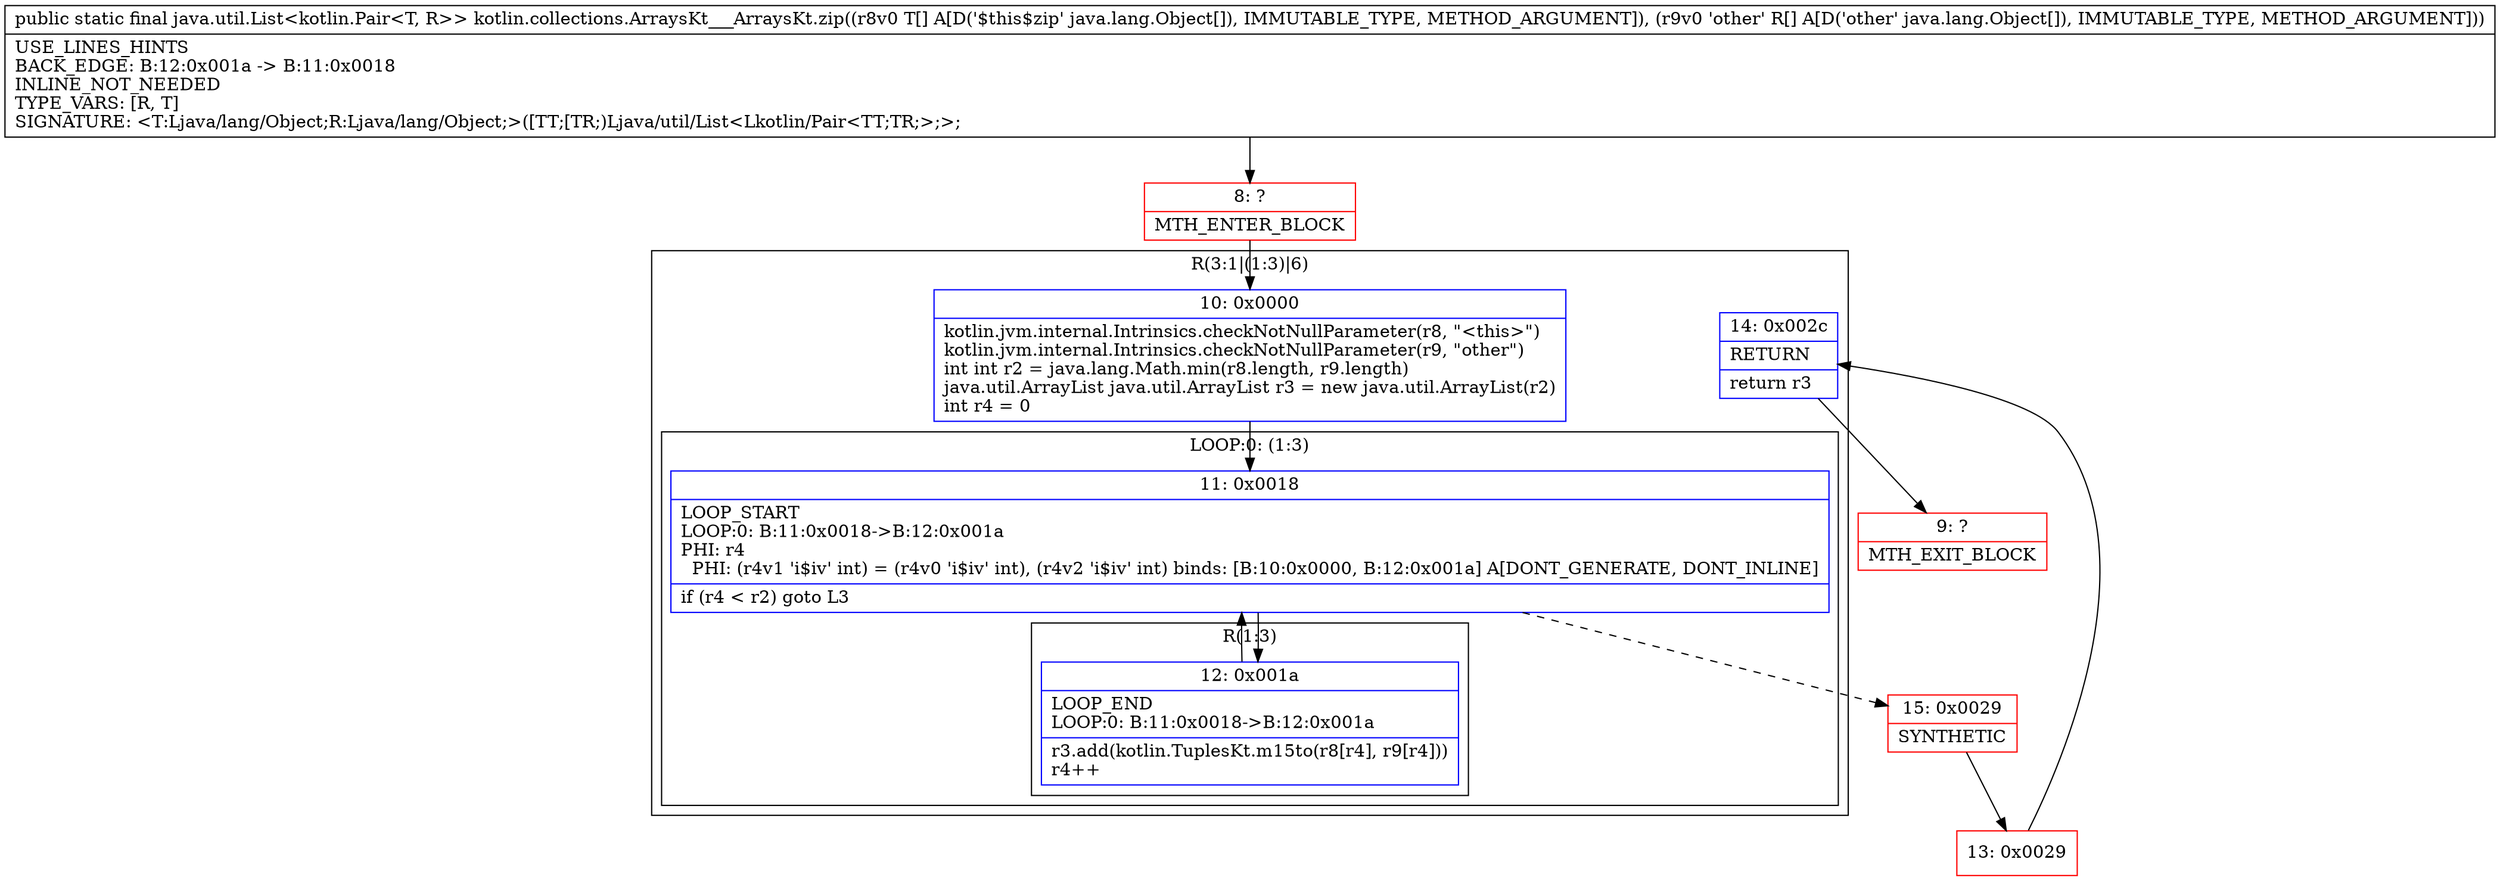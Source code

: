 digraph "CFG forkotlin.collections.ArraysKt___ArraysKt.zip([Ljava\/lang\/Object;[Ljava\/lang\/Object;)Ljava\/util\/List;" {
subgraph cluster_Region_560273808 {
label = "R(3:1|(1:3)|6)";
node [shape=record,color=blue];
Node_10 [shape=record,label="{10\:\ 0x0000|kotlin.jvm.internal.Intrinsics.checkNotNullParameter(r8, \"\<this\>\")\lkotlin.jvm.internal.Intrinsics.checkNotNullParameter(r9, \"other\")\lint int r2 = java.lang.Math.min(r8.length, r9.length)\ljava.util.ArrayList java.util.ArrayList r3 = new java.util.ArrayList(r2)\lint r4 = 0\l}"];
subgraph cluster_LoopRegion_1517826058 {
label = "LOOP:0: (1:3)";
node [shape=record,color=blue];
Node_11 [shape=record,label="{11\:\ 0x0018|LOOP_START\lLOOP:0: B:11:0x0018\-\>B:12:0x001a\lPHI: r4 \l  PHI: (r4v1 'i$iv' int) = (r4v0 'i$iv' int), (r4v2 'i$iv' int) binds: [B:10:0x0000, B:12:0x001a] A[DONT_GENERATE, DONT_INLINE]\l|if (r4 \< r2) goto L3\l}"];
subgraph cluster_Region_1585648929 {
label = "R(1:3)";
node [shape=record,color=blue];
Node_12 [shape=record,label="{12\:\ 0x001a|LOOP_END\lLOOP:0: B:11:0x0018\-\>B:12:0x001a\l|r3.add(kotlin.TuplesKt.m15to(r8[r4], r9[r4]))\lr4++\l}"];
}
}
Node_14 [shape=record,label="{14\:\ 0x002c|RETURN\l|return r3\l}"];
}
Node_8 [shape=record,color=red,label="{8\:\ ?|MTH_ENTER_BLOCK\l}"];
Node_15 [shape=record,color=red,label="{15\:\ 0x0029|SYNTHETIC\l}"];
Node_13 [shape=record,color=red,label="{13\:\ 0x0029}"];
Node_9 [shape=record,color=red,label="{9\:\ ?|MTH_EXIT_BLOCK\l}"];
MethodNode[shape=record,label="{public static final java.util.List\<kotlin.Pair\<T, R\>\> kotlin.collections.ArraysKt___ArraysKt.zip((r8v0 T[] A[D('$this$zip' java.lang.Object[]), IMMUTABLE_TYPE, METHOD_ARGUMENT]), (r9v0 'other' R[] A[D('other' java.lang.Object[]), IMMUTABLE_TYPE, METHOD_ARGUMENT]))  | USE_LINES_HINTS\lBACK_EDGE: B:12:0x001a \-\> B:11:0x0018\lINLINE_NOT_NEEDED\lTYPE_VARS: [R, T]\lSIGNATURE: \<T:Ljava\/lang\/Object;R:Ljava\/lang\/Object;\>([TT;[TR;)Ljava\/util\/List\<Lkotlin\/Pair\<TT;TR;\>;\>;\l}"];
MethodNode -> Node_8;Node_10 -> Node_11;
Node_11 -> Node_12;
Node_11 -> Node_15[style=dashed];
Node_12 -> Node_11;
Node_14 -> Node_9;
Node_8 -> Node_10;
Node_15 -> Node_13;
Node_13 -> Node_14;
}

